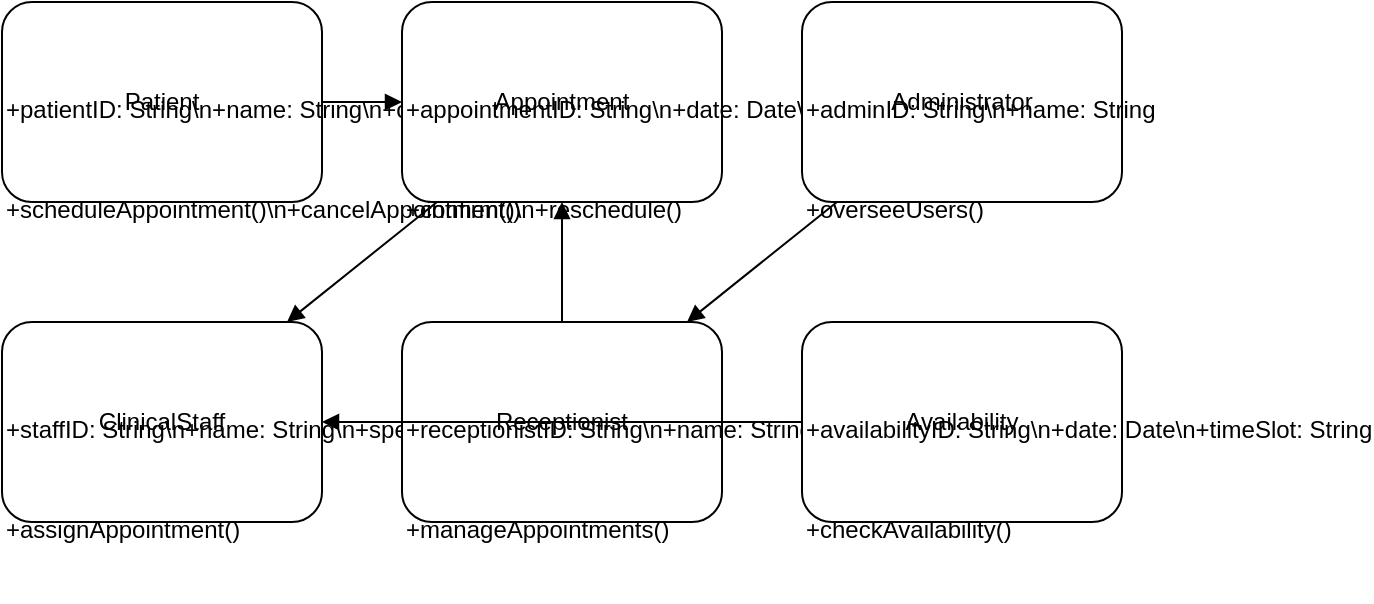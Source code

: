 <mxfile>
  <diagram name="FCS Appointment Scheduling Program">
    <mxGraphModel dx="840" dy="640" grid="1" gridSize="10" guides="1" tooltips="1" connect="1" arrows="1">
      <root>
        <mxCell id="0" />
        <mxCell id="1" parent="0" />

        <!-- Patient Class -->
        <mxCell id="Patient" value="Patient" style="rounded=1;whiteSpace=wrap;html=1;" vertex="1" parent="1">
          <mxGeometry x="60" y="40" width="160" height="100" as="geometry" />
        </mxCell>
        <mxCell id="PatientAttributes" value="+patientID: String\n+name: String\n+contactInfo: String" style="text;html=1;" parent="Patient" vertex="1">
          <mxGeometry y="40" width="160" height="50" as="geometry" />
        </mxCell>
        <mxCell id="PatientMethods" value="+scheduleAppointment()\n+cancelAppointment()" style="text;html=1;" parent="Patient" vertex="1">
          <mxGeometry y="90" width="160" height="50" as="geometry" />
        </mxCell>

        <!-- Appointment Class -->
        <mxCell id="Appointment" value="Appointment" style="rounded=1;whiteSpace=wrap;html=1;" vertex="1" parent="1">
          <mxGeometry x="260" y="40" width="160" height="100" as="geometry" />
        </mxCell>
        <mxCell id="AppointmentAttributes" value="+appointmentID: String\n+date: Date\n+time: String" style="text;html=1;" parent="Appointment" vertex="1">
          <mxGeometry y="40" width="160" height="50" as="geometry" />
        </mxCell>
        <mxCell id="AppointmentMethods" value="+confirm()\n+reschedule()" style="text;html=1;" parent="Appointment" vertex="1">
          <mxGeometry y="90" width="160" height="50" as="geometry" />
        </mxCell>

        <!-- Clinical Staff Class -->
        <mxCell id="ClinicalStaff" value="ClinicalStaff" style="rounded=1;whiteSpace=wrap;html=1;" vertex="1" parent="1">
          <mxGeometry x="60" y="200" width="160" height="100" as="geometry" />
        </mxCell>
        <mxCell id="ClinicalStaffAttributes" value="+staffID: String\n+name: String\n+specialty: String" style="text;html=1;" parent="ClinicalStaff" vertex="1">
          <mxGeometry y="40" width="160" height="50" as="geometry" />
        </mxCell>
        <mxCell id="ClinicalStaffMethods" value="+assignAppointment()" style="text;html=1;" parent="ClinicalStaff" vertex="1">
          <mxGeometry y="90" width="160" height="50" as="geometry" />
        </mxCell>

        <!-- Receptionist Class -->
        <mxCell id="Receptionist" value="Receptionist" style="rounded=1;whiteSpace=wrap;html=1;" vertex="1" parent="1">
          <mxGeometry x="260" y="200" width="160" height="100" as="geometry" />
        </mxCell>
        <mxCell id="ReceptionistAttributes" value="+receptionistID: String\n+name: String" style="text;html=1;" parent="Receptionist" vertex="1">
          <mxGeometry y="40" width="160" height="50" as="geometry" />
        </mxCell>
        <mxCell id="ReceptionistMethods" value="+manageAppointments()" style="text;html=1;" parent="Receptionist" vertex="1">
          <mxGeometry y="90" width="160" height="50" as="geometry" />
        </mxCell>

        <!-- Administrator Class -->
        <mxCell id="Administrator" value="Administrator" style="rounded=1;whiteSpace=wrap;html=1;" vertex="1" parent="1">
          <mxGeometry x="460" y="40" width="160" height="100" as="geometry" />
        </mxCell>
        <mxCell id="AdministratorAttributes" value="+adminID: String\n+name: String" style="text;html=1;" parent="Administrator" vertex="1">
          <mxGeometry y="40" width="160" height="50" as="geometry" />
        </mxCell>
        <mxCell id="AdministratorMethods" value="+overseeUsers()" style="text;html=1;" parent="Administrator" vertex="1">
          <mxGeometry y="90" width="160" height="50" as="geometry" />
        </mxCell>

        <!-- Availability Class -->
        <mxCell id="Availability" value="Availability" style="rounded=1;whiteSpace=wrap;html=1;" vertex="1" parent="1">
          <mxGeometry x="460" y="200" width="160" height="100" as="geometry" />
        </mxCell>
        <mxCell id="AvailabilityAttributes" value="+availabilityID: String\n+date: Date\n+timeSlot: String" style="text;html=1;" parent="Availability" vertex="1">
          <mxGeometry y="40" width="160" height="50" as="geometry" />
        </mxCell>
        <mxCell id="AvailabilityMethods" value="+checkAvailability()" style="text;html=1;" parent="Availability" vertex="1">
          <mxGeometry y="90" width="160" height="50" as="geometry" />
        </mxCell>

        <!-- Relationships -->
        <mxCell id="edge1" style="endArrow=block;html=1;" edge="1" source="Patient" target="Appointment" parent="1">
          <mxGeometry relative="1" as="geometry" />
        </mxCell>
        <mxCell id="edge2" style="endArrow=block;html=1;" edge="1" source="Appointment" target="ClinicalStaff" parent="1">
          <mxGeometry relative="1" as="geometry" />
        </mxCell>
        <mxCell id="edge3" style="endArrow=block;html=1;" edge="1" source="Receptionist" target="Appointment" parent="1">
          <mxGeometry relative="1" as="geometry" />
        </mxCell>
        <mxCell id="edge4" style="endArrow=block;html=1;" edge="1" source="Administrator" target="Receptionist" parent="1">
          <mxGeometry relative="1" as="geometry" />
        </mxCell>
        <mxCell id="edge5" style="endArrow=block;html=1;" edge="1" source="Availability" target="ClinicalStaff" parent="1">
          <mxGeometry relative="1" as="geometry" />
        </mxCell>
      </root>
    </mxGraphModel>
  </diagram>
</mxfile>
